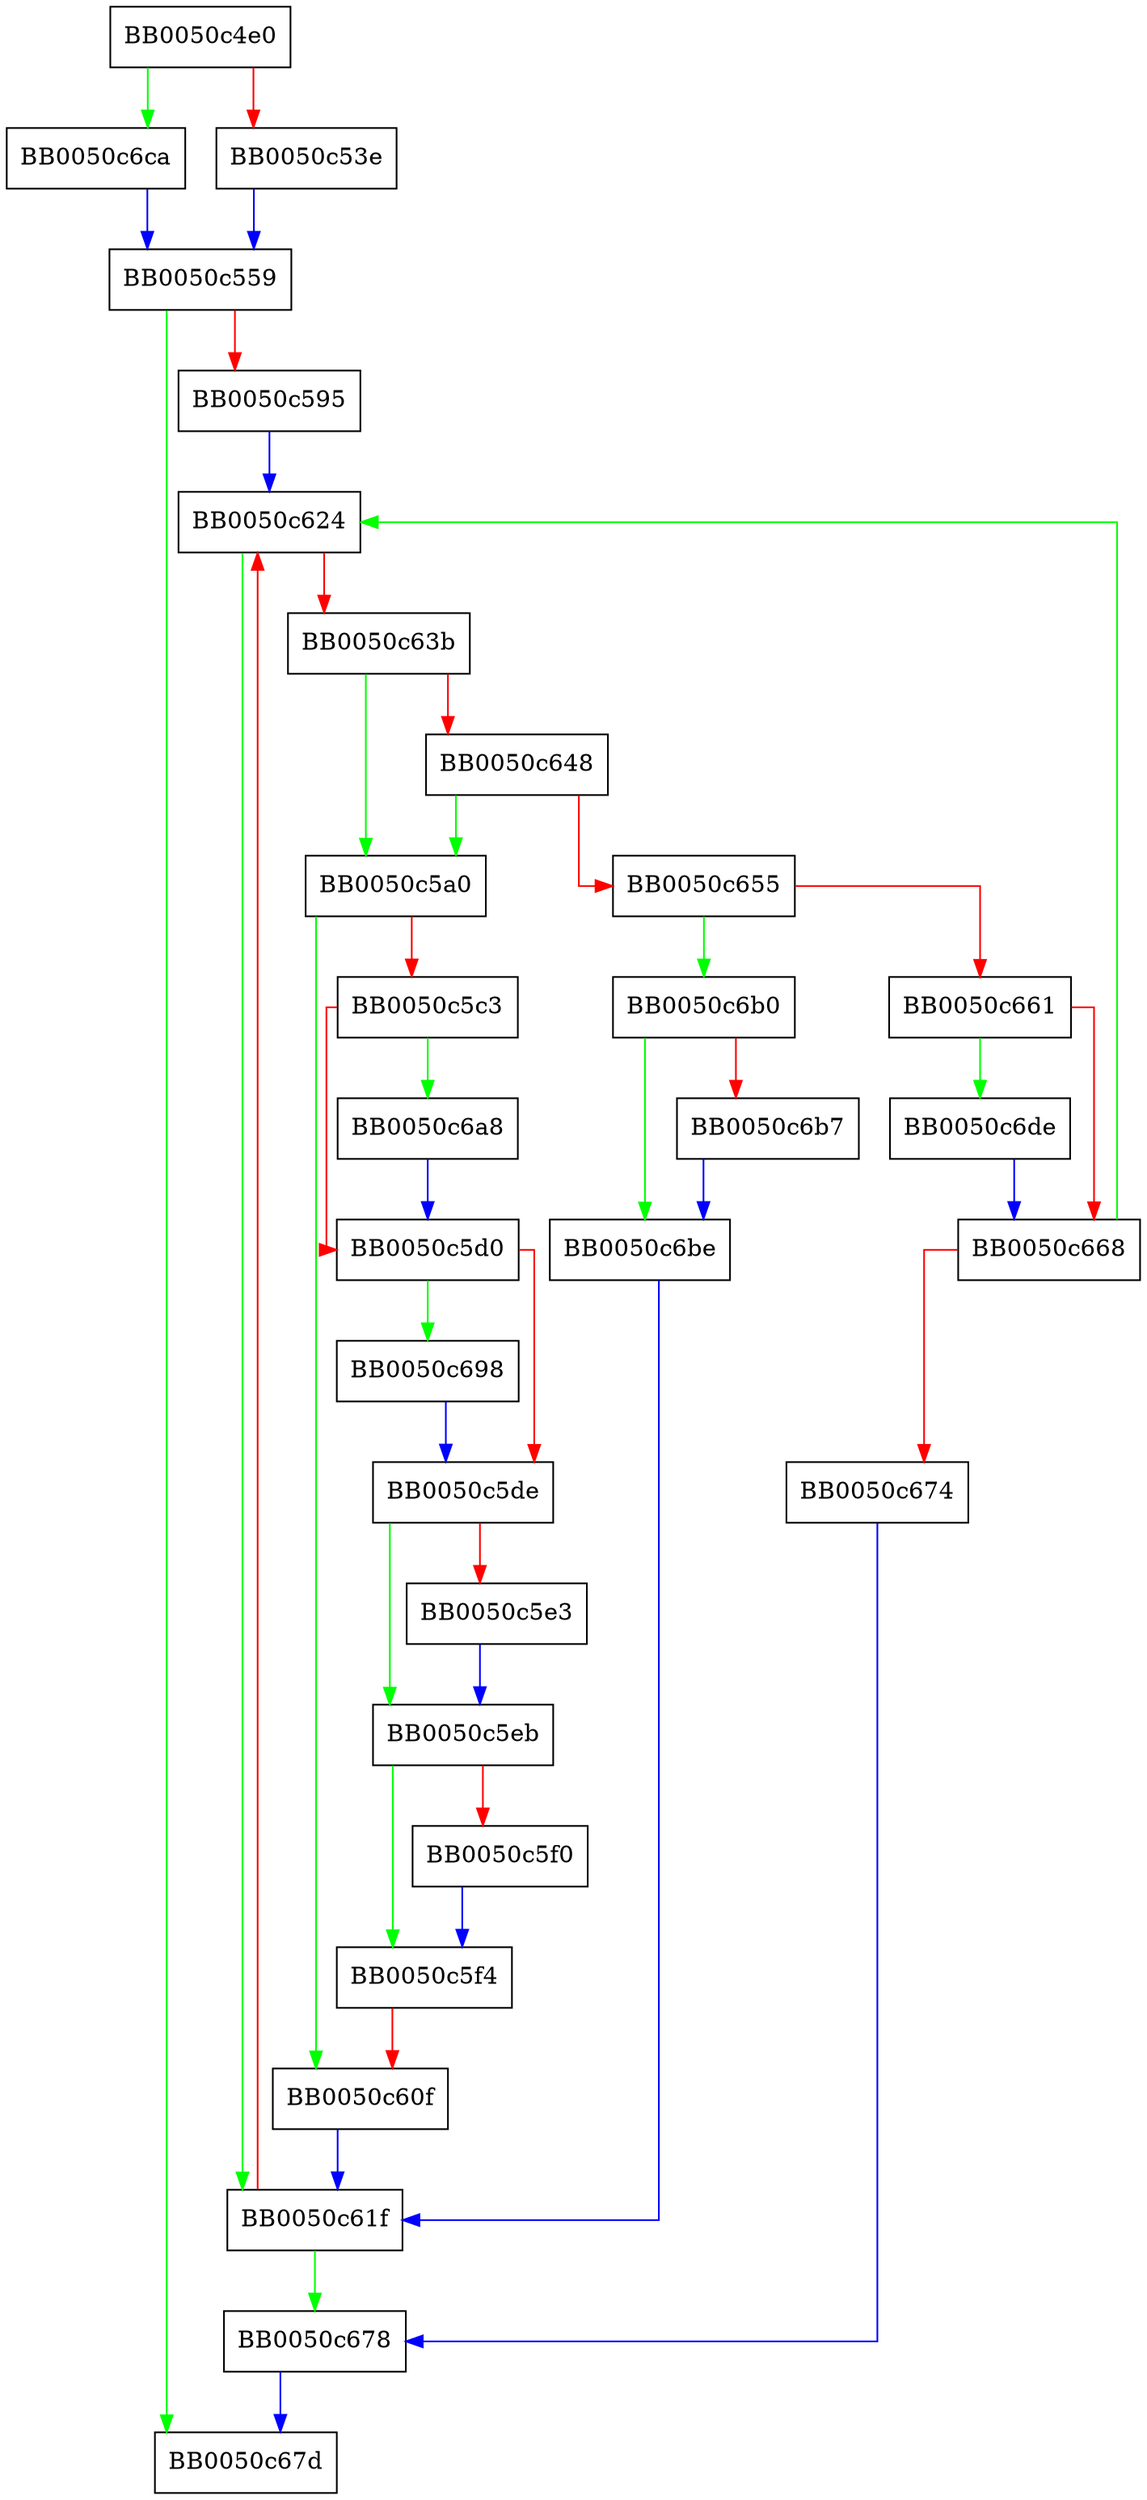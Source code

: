 digraph ackm_detect_and_remove_lost_pkts {
  node [shape="box"];
  graph [splines=ortho];
  BB0050c4e0 -> BB0050c6ca [color="green"];
  BB0050c4e0 -> BB0050c53e [color="red"];
  BB0050c53e -> BB0050c559 [color="blue"];
  BB0050c559 -> BB0050c67d [color="green"];
  BB0050c559 -> BB0050c595 [color="red"];
  BB0050c595 -> BB0050c624 [color="blue"];
  BB0050c5a0 -> BB0050c60f [color="green"];
  BB0050c5a0 -> BB0050c5c3 [color="red"];
  BB0050c5c3 -> BB0050c6a8 [color="green"];
  BB0050c5c3 -> BB0050c5d0 [color="red"];
  BB0050c5d0 -> BB0050c698 [color="green"];
  BB0050c5d0 -> BB0050c5de [color="red"];
  BB0050c5de -> BB0050c5eb [color="green"];
  BB0050c5de -> BB0050c5e3 [color="red"];
  BB0050c5e3 -> BB0050c5eb [color="blue"];
  BB0050c5eb -> BB0050c5f4 [color="green"];
  BB0050c5eb -> BB0050c5f0 [color="red"];
  BB0050c5f0 -> BB0050c5f4 [color="blue"];
  BB0050c5f4 -> BB0050c60f [color="red"];
  BB0050c60f -> BB0050c61f [color="blue"];
  BB0050c61f -> BB0050c678 [color="green"];
  BB0050c61f -> BB0050c624 [color="red"];
  BB0050c624 -> BB0050c61f [color="green"];
  BB0050c624 -> BB0050c63b [color="red"];
  BB0050c63b -> BB0050c5a0 [color="green"];
  BB0050c63b -> BB0050c648 [color="red"];
  BB0050c648 -> BB0050c5a0 [color="green"];
  BB0050c648 -> BB0050c655 [color="red"];
  BB0050c655 -> BB0050c6b0 [color="green"];
  BB0050c655 -> BB0050c661 [color="red"];
  BB0050c661 -> BB0050c6de [color="green"];
  BB0050c661 -> BB0050c668 [color="red"];
  BB0050c668 -> BB0050c624 [color="green"];
  BB0050c668 -> BB0050c674 [color="red"];
  BB0050c674 -> BB0050c678 [color="blue"];
  BB0050c678 -> BB0050c67d [color="blue"];
  BB0050c698 -> BB0050c5de [color="blue"];
  BB0050c6a8 -> BB0050c5d0 [color="blue"];
  BB0050c6b0 -> BB0050c6be [color="green"];
  BB0050c6b0 -> BB0050c6b7 [color="red"];
  BB0050c6b7 -> BB0050c6be [color="blue"];
  BB0050c6be -> BB0050c61f [color="blue"];
  BB0050c6ca -> BB0050c559 [color="blue"];
  BB0050c6de -> BB0050c668 [color="blue"];
}